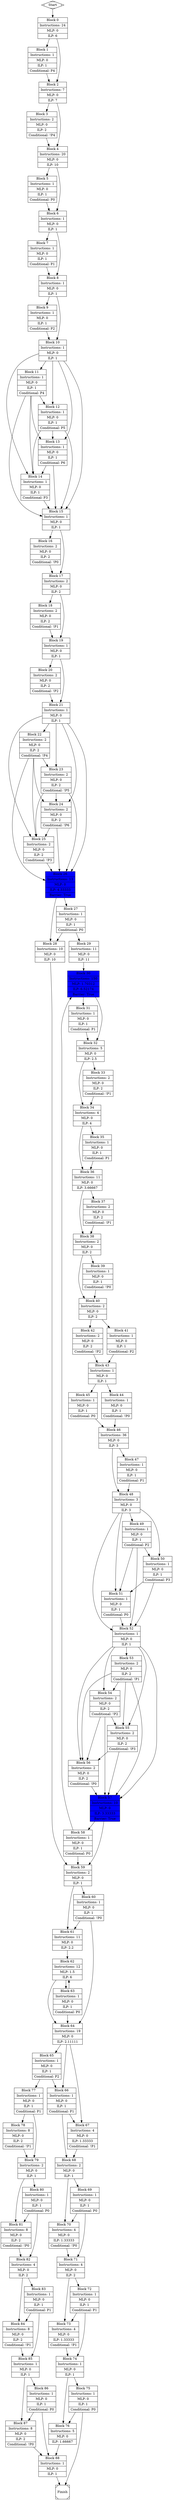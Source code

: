 digraph {
start [shape=Mdiamond,label=Start];
finish [shape=Msquare,label=Finish];
bb_0 [shape=record,style=filled,fillcolor="#FFFFFF",label="{Block 0 | Instructions: 24 | MLP: 0 | ILP: 6}"];
bb_1 [shape=record,style=filled,fillcolor="#FFFFFF",label="{Block 1 | Instructions: 1 | MLP: 0 | ILP: 1| Conditional: P4}"];
bb_2 [shape=record,style=filled,fillcolor="#FFFFFF",label="{Block 2 | Instructions: 7 | MLP: 0 | ILP: 7}"];
bb_3 [shape=record,style=filled,fillcolor="#FFFFFF",label="{Block 3 | Instructions: 2 | MLP: 0 | ILP: 2| Conditional: !P4}"];
bb_4 [shape=record,style=filled,fillcolor="#FFFFFF",label="{Block 4 | Instructions: 20 | MLP: 0 | ILP: 10}"];
bb_5 [shape=record,style=filled,fillcolor="#FFFFFF",label="{Block 5 | Instructions: 1 | MLP: 0 | ILP: 1| Conditional: P0}"];
bb_6 [shape=record,style=filled,fillcolor="#FFFFFF",label="{Block 6 | Instructions: 1 | MLP: 0 | ILP: 1}"];
bb_7 [shape=record,style=filled,fillcolor="#FFFFFF",label="{Block 7 | Instructions: 1 | MLP: 0 | ILP: 1| Conditional: P1}"];
bb_8 [shape=record,style=filled,fillcolor="#FFFFFF",label="{Block 8 | Instructions: 1 | MLP: 0 | ILP: 1}"];
bb_9 [shape=record,style=filled,fillcolor="#FFFFFF",label="{Block 9 | Instructions: 1 | MLP: 0 | ILP: 1| Conditional: P2}"];
bb_10 [shape=record,style=filled,fillcolor="#FFFFFF",label="{Block 10 | Instructions: 1 | MLP: 0 | ILP: 1}"];
bb_11 [shape=record,style=filled,fillcolor="#FFFFFF",label="{Block 11 | Instructions: 1 | MLP: 0 | ILP: 1| Conditional: P4}"];
bb_12 [shape=record,style=filled,fillcolor="#FFFFFF",label="{Block 12 | Instructions: 1 | MLP: 0 | ILP: 1| Conditional: P5}"];
bb_13 [shape=record,style=filled,fillcolor="#FFFFFF",label="{Block 13 | Instructions: 1 | MLP: 0 | ILP: 1| Conditional: P6}"];
bb_14 [shape=record,style=filled,fillcolor="#FFFFFF",label="{Block 14 | Instructions: 1 | MLP: 0 | ILP: 1| Conditional: P3}"];
bb_15 [shape=record,style=filled,fillcolor="#FFFFFF",label="{Block 15 | Instructions: 1 | MLP: 0 | ILP: 1}"];
bb_16 [shape=record,style=filled,fillcolor="#FFFFFF",label="{Block 16 | Instructions: 2 | MLP: 0 | ILP: 2| Conditional: !P0}"];
bb_17 [shape=record,style=filled,fillcolor="#FFFFFF",label="{Block 17 | Instructions: 2 | MLP: 0 | ILP: 2}"];
bb_18 [shape=record,style=filled,fillcolor="#FFFFFF",label="{Block 18 | Instructions: 2 | MLP: 0 | ILP: 2| Conditional: !P1}"];
bb_19 [shape=record,style=filled,fillcolor="#FFFFFF",label="{Block 19 | Instructions: 1 | MLP: 0 | ILP: 1}"];
bb_20 [shape=record,style=filled,fillcolor="#FFFFFF",label="{Block 20 | Instructions: 2 | MLP: 0 | ILP: 2| Conditional: !P2}"];
bb_21 [shape=record,style=filled,fillcolor="#FFFFFF",label="{Block 21 | Instructions: 1 | MLP: 0 | ILP: 1}"];
bb_22 [shape=record,style=filled,fillcolor="#FFFFFF",label="{Block 22 | Instructions: 2 | MLP: 0 | ILP: 2| Conditional: !P4}"];
bb_23 [shape=record,style=filled,fillcolor="#FFFFFF",label="{Block 23 | Instructions: 2 | MLP: 0 | ILP: 2| Conditional: !P5}"];
bb_24 [shape=record,style=filled,fillcolor="#FFFFFF",label="{Block 24 | Instructions: 2 | MLP: 0 | ILP: 2| Conditional: !P6}"];
bb_25 [shape=record,style=filled,fillcolor="#FFFFFF",label="{Block 25 | Instructions: 2 | MLP: 0 | ILP: 2| Conditional: !P3}"];
bb_26 [shape=record,style=filled,fillcolor="#0000FF",label="{Block 26 | Instructions: 13 | MLP: 0 | ILP: 4.33333 | Barrier: True}"];
bb_27 [shape=record,style=filled,fillcolor="#FFFFFF",label="{Block 27 | Instructions: 1 | MLP: 0 | ILP: 1| Conditional: P0}"];
bb_28 [shape=record,style=filled,fillcolor="#FFFFFF",label="{Block 28 | Instructions: 10 | MLP: 0 | ILP: 10}"];
bb_29 [shape=record,style=filled,fillcolor="#FFFFFF",label="{Block 29 | Instructions: 11 | MLP: 0 | ILP: 11}"];
bb_30 [shape=record,style=filled,fillcolor="#0000FF",label="{Block 30 | Instructions: 150 | MLP: 1.70312 | ILP: 6.52174 | Barrier: True}"];
bb_31 [shape=record,style=filled,fillcolor="#FFFFFF",label="{Block 31 | Instructions: 1 | MLP: 0 | ILP: 1| Conditional: P1}"];
bb_32 [shape=record,style=filled,fillcolor="#FFFFFF",label="{Block 32 | Instructions: 5 | MLP: 0 | ILP: 2.5}"];
bb_33 [shape=record,style=filled,fillcolor="#FFFFFF",label="{Block 33 | Instructions: 2 | MLP: 0 | ILP: 2| Conditional: !P1}"];
bb_34 [shape=record,style=filled,fillcolor="#FFFFFF",label="{Block 34 | Instructions: 4 | MLP: 0 | ILP: 4}"];
bb_35 [shape=record,style=filled,fillcolor="#FFFFFF",label="{Block 35 | Instructions: 1 | MLP: 0 | ILP: 1| Conditional: P1}"];
bb_36 [shape=record,style=filled,fillcolor="#FFFFFF",label="{Block 36 | Instructions: 11 | MLP: 0 | ILP: 3.66667}"];
bb_37 [shape=record,style=filled,fillcolor="#FFFFFF",label="{Block 37 | Instructions: 2 | MLP: 0 | ILP: 2| Conditional: !P1}"];
bb_38 [shape=record,style=filled,fillcolor="#FFFFFF",label="{Block 38 | Instructions: 2 | MLP: 0 | ILP: 2}"];
bb_39 [shape=record,style=filled,fillcolor="#FFFFFF",label="{Block 39 | Instructions: 1 | MLP: 0 | ILP: 1| Conditional: !P0}"];
bb_40 [shape=record,style=filled,fillcolor="#FFFFFF",label="{Block 40 | Instructions: 2 | MLP: 0 | ILP: 2}"];
bb_41 [shape=record,style=filled,fillcolor="#FFFFFF",label="{Block 41 | Instructions: 1 | MLP: 0 | ILP: 1| Conditional: P2}"];
bb_42 [shape=record,style=filled,fillcolor="#FFFFFF",label="{Block 42 | Instructions: 2 | MLP: 0 | ILP: 2| Conditional: !P2}"];
bb_43 [shape=record,style=filled,fillcolor="#FFFFFF",label="{Block 43 | Instructions: 1 | MLP: 0 | ILP: 1}"];
bb_44 [shape=record,style=filled,fillcolor="#FFFFFF",label="{Block 44 | Instructions: 1 | MLP: 0 | ILP: 1| Conditional: !P0}"];
bb_45 [shape=record,style=filled,fillcolor="#FFFFFF",label="{Block 45 | Instructions: 1 | MLP: 0 | ILP: 1| Conditional: P0}"];
bb_46 [shape=record,style=filled,fillcolor="#FFFFFF",label="{Block 46 | Instructions: 36 | MLP: 0 | ILP: 3}"];
bb_47 [shape=record,style=filled,fillcolor="#FFFFFF",label="{Block 47 | Instructions: 1 | MLP: 0 | ILP: 1| Conditional: P1}"];
bb_48 [shape=record,style=filled,fillcolor="#FFFFFF",label="{Block 48 | Instructions: 3 | MLP: 0 | ILP: 3}"];
bb_49 [shape=record,style=filled,fillcolor="#FFFFFF",label="{Block 49 | Instructions: 1 | MLP: 0 | ILP: 1| Conditional: P2}"];
bb_50 [shape=record,style=filled,fillcolor="#FFFFFF",label="{Block 50 | Instructions: 1 | MLP: 0 | ILP: 1| Conditional: P3}"];
bb_51 [shape=record,style=filled,fillcolor="#FFFFFF",label="{Block 51 | Instructions: 1 | MLP: 0 | ILP: 1| Conditional: P0}"];
bb_52 [shape=record,style=filled,fillcolor="#FFFFFF",label="{Block 52 | Instructions: 1 | MLP: 0 | ILP: 1}"];
bb_53 [shape=record,style=filled,fillcolor="#FFFFFF",label="{Block 53 | Instructions: 2 | MLP: 0 | ILP: 2| Conditional: !P1}"];
bb_54 [shape=record,style=filled,fillcolor="#FFFFFF",label="{Block 54 | Instructions: 2 | MLP: 0 | ILP: 2| Conditional: !P2}"];
bb_55 [shape=record,style=filled,fillcolor="#FFFFFF",label="{Block 55 | Instructions: 2 | MLP: 0 | ILP: 2| Conditional: !P3}"];
bb_56 [shape=record,style=filled,fillcolor="#FFFFFF",label="{Block 56 | Instructions: 2 | MLP: 0 | ILP: 2| Conditional: !P0}"];
bb_57 [shape=record,style=filled,fillcolor="#0000FF",label="{Block 57 | Instructions: 10 | MLP: 0 | ILP: 3.33333 | Barrier: True}"];
bb_58 [shape=record,style=filled,fillcolor="#FFFFFF",label="{Block 58 | Instructions: 1 | MLP: 0 | ILP: 1| Conditional: P0}"];
bb_59 [shape=record,style=filled,fillcolor="#FFFFFF",label="{Block 59 | Instructions: 2 | MLP: 0 | ILP: 1}"];
bb_60 [shape=record,style=filled,fillcolor="#FFFFFF",label="{Block 60 | Instructions: 1 | MLP: 0 | ILP: 1| Conditional: !P0}"];
bb_61 [shape=record,style=filled,fillcolor="#FFFFFF",label="{Block 61 | Instructions: 11 | MLP: 0 | ILP: 2.2}"];
bb_62 [shape=record,style=filled,fillcolor="#FFFFFF",label="{Block 62 | Instructions: 12 | MLP: 1.5 | ILP: 6}"];
bb_63 [shape=record,style=filled,fillcolor="#FFFFFF",label="{Block 63 | Instructions: 1 | MLP: 0 | ILP: 1| Conditional: P0}"];
bb_64 [shape=record,style=filled,fillcolor="#FFFFFF",label="{Block 64 | Instructions: 19 | MLP: 0 | ILP: 2.11111}"];
bb_65 [shape=record,style=filled,fillcolor="#FFFFFF",label="{Block 65 | Instructions: 1 | MLP: 0 | ILP: 1| Conditional: P2}"];
bb_66 [shape=record,style=filled,fillcolor="#FFFFFF",label="{Block 66 | Instructions: 1 | MLP: 0 | ILP: 1| Conditional: P1}"];
bb_67 [shape=record,style=filled,fillcolor="#FFFFFF",label="{Block 67 | Instructions: 4 | MLP: 0 | ILP: 1.33333| Conditional: !P1}"];
bb_68 [shape=record,style=filled,fillcolor="#FFFFFF",label="{Block 68 | Instructions: 2 | MLP: 0 | ILP: 1}"];
bb_69 [shape=record,style=filled,fillcolor="#FFFFFF",label="{Block 69 | Instructions: 1 | MLP: 0 | ILP: 1| Conditional: P0}"];
bb_70 [shape=record,style=filled,fillcolor="#FFFFFF",label="{Block 70 | Instructions: 4 | MLP: 0 | ILP: 1.33333| Conditional: !P0}"];
bb_71 [shape=record,style=filled,fillcolor="#FFFFFF",label="{Block 71 | Instructions: 4 | MLP: 0 | ILP: 2}"];
bb_72 [shape=record,style=filled,fillcolor="#FFFFFF",label="{Block 72 | Instructions: 1 | MLP: 0 | ILP: 1| Conditional: P1}"];
bb_73 [shape=record,style=filled,fillcolor="#FFFFFF",label="{Block 73 | Instructions: 4 | MLP: 0 | ILP: 1.33333| Conditional: !P1}"];
bb_74 [shape=record,style=filled,fillcolor="#FFFFFF",label="{Block 74 | Instructions: 1 | MLP: 0 | ILP: 1}"];
bb_75 [shape=record,style=filled,fillcolor="#FFFFFF",label="{Block 75 | Instructions: 1 | MLP: 0 | ILP: 1| Conditional: P0}"];
bb_76 [shape=record,style=filled,fillcolor="#FFFFFF",label="{Block 76 | Instructions: 5 | MLP: 0 | ILP: 1.66667}"];
bb_77 [shape=record,style=filled,fillcolor="#FFFFFF",label="{Block 77 | Instructions: 1 | MLP: 0 | ILP: 1| Conditional: P1}"];
bb_78 [shape=record,style=filled,fillcolor="#FFFFFF",label="{Block 78 | Instructions: 8 | MLP: 0 | ILP: 2| Conditional: !P1}"];
bb_79 [shape=record,style=filled,fillcolor="#FFFFFF",label="{Block 79 | Instructions: 2 | MLP: 0 | ILP: 1}"];
bb_80 [shape=record,style=filled,fillcolor="#FFFFFF",label="{Block 80 | Instructions: 1 | MLP: 0 | ILP: 1| Conditional: P0}"];
bb_81 [shape=record,style=filled,fillcolor="#FFFFFF",label="{Block 81 | Instructions: 8 | MLP: 0 | ILP: 2| Conditional: !P0}"];
bb_82 [shape=record,style=filled,fillcolor="#FFFFFF",label="{Block 82 | Instructions: 4 | MLP: 0 | ILP: 2}"];
bb_83 [shape=record,style=filled,fillcolor="#FFFFFF",label="{Block 83 | Instructions: 1 | MLP: 0 | ILP: 1| Conditional: P1}"];
bb_84 [shape=record,style=filled,fillcolor="#FFFFFF",label="{Block 84 | Instructions: 8 | MLP: 0 | ILP: 2| Conditional: !P1}"];
bb_85 [shape=record,style=filled,fillcolor="#FFFFFF",label="{Block 85 | Instructions: 1 | MLP: 0 | ILP: 1}"];
bb_86 [shape=record,style=filled,fillcolor="#FFFFFF",label="{Block 86 | Instructions: 1 | MLP: 0 | ILP: 1| Conditional: P0}"];
bb_87 [shape=record,style=filled,fillcolor="#FFFFFF",label="{Block 87 | Instructions: 8 | MLP: 0 | ILP: 2| Conditional: !P0}"];
bb_88 [shape=record,style=filled,fillcolor="#FFFFFF",label="{Block 88 | Instructions: 1 | MLP: 0 | ILP: 1}"];


start->bb_0
bb_0->bb_1
bb_0->bb_2
bb_1->bb_2
bb_2->bb_3
bb_2->bb_4
bb_3->bb_4
bb_4->bb_5
bb_4->bb_6
bb_5->bb_6
bb_6->bb_7
bb_6->bb_8
bb_7->bb_8
bb_8->bb_9
bb_8->bb_10
bb_9->bb_10
bb_10->bb_11
bb_10->bb_12
bb_10->bb_13
bb_10->bb_14
bb_10->bb_15
bb_11->bb_12
bb_11->bb_13
bb_11->bb_14
bb_11->bb_15
bb_12->bb_13
bb_12->bb_14
bb_12->bb_15
bb_13->bb_14
bb_13->bb_15
bb_14->bb_15
bb_15->bb_16
bb_15->bb_17
bb_16->bb_17
bb_17->bb_18
bb_17->bb_19
bb_18->bb_19
bb_19->bb_20
bb_19->bb_21
bb_20->bb_21
bb_21->bb_22
bb_21->bb_23
bb_21->bb_24
bb_21->bb_25
bb_21->bb_26
bb_22->bb_23
bb_22->bb_24
bb_22->bb_25
bb_22->bb_26
bb_23->bb_24
bb_23->bb_25
bb_23->bb_26
bb_24->bb_25
bb_24->bb_26
bb_25->bb_26
bb_26->bb_27
bb_26->bb_28
bb_27->bb_29
bb_27->bb_28
bb_28->bb_59
bb_29->bb_30
bb_30->bb_31
bb_30->bb_32
bb_31->bb_32
bb_32->bb_33
bb_32->bb_34
bb_33->bb_34
bb_34->bb_35
bb_34->bb_36
bb_35->bb_36
bb_36->bb_37
bb_36->bb_38
bb_37->bb_38
bb_38->bb_39
bb_38->bb_40
bb_39->bb_40
bb_40->bb_41
bb_40->bb_42
bb_41->bb_43
bb_42->bb_43
bb_43->bb_44
bb_43->bb_45
bb_44->bb_46
bb_45->bb_46
bb_46->bb_47
bb_46->bb_48
bb_47->bb_48
bb_48->bb_49
bb_48->bb_50
bb_48->bb_51
bb_48->bb_52
bb_49->bb_50
bb_49->bb_51
bb_49->bb_52
bb_50->bb_51
bb_50->bb_52
bb_51->bb_52
bb_52->bb_53
bb_52->bb_54
bb_52->bb_55
bb_52->bb_56
bb_52->bb_57
bb_53->bb_54
bb_53->bb_55
bb_53->bb_56
bb_53->bb_57
bb_54->bb_55
bb_54->bb_56
bb_54->bb_57
bb_55->bb_56
bb_55->bb_57
bb_56->bb_57
bb_57->bb_58
bb_57->bb_59
bb_58->bb_30
bb_58->bb_59
bb_59->bb_60
bb_59->bb_61
bb_60->bb_64
bb_60->bb_61
bb_61->bb_62
bb_62->bb_63
bb_62->bb_64
bb_63->bb_62
bb_63->bb_64
bb_64->bb_65
bb_64->bb_66
bb_64->bb_67
bb_65->bb_77
bb_65->bb_66
bb_66->bb_68
bb_66->bb_67
bb_67->bb_68
bb_68->bb_69
bb_68->bb_70
bb_69->bb_71
bb_69->bb_70
bb_70->bb_71
bb_71->bb_72
bb_71->bb_73
bb_72->bb_74
bb_72->bb_73
bb_73->bb_74
bb_74->bb_75
bb_74->bb_76
bb_75->finish
bb_75->bb_76
bb_76->bb_88
bb_77->bb_79
bb_77->bb_78
bb_78->bb_79
bb_79->bb_80
bb_79->bb_81
bb_80->bb_82
bb_80->bb_81
bb_81->bb_82
bb_82->bb_83
bb_82->bb_84
bb_83->bb_85
bb_83->bb_84
bb_84->bb_85
bb_85->bb_86
bb_85->bb_87
bb_86->bb_88
bb_86->bb_87
bb_87->bb_88
bb_88->finish
}

